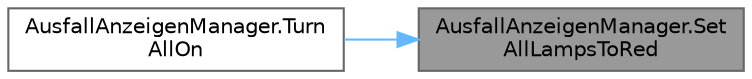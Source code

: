 digraph "AusfallAnzeigenManager.SetAllLampsToRed"
{
 // LATEX_PDF_SIZE
  bgcolor="transparent";
  edge [fontname=Helvetica,fontsize=10,labelfontname=Helvetica,labelfontsize=10];
  node [fontname=Helvetica,fontsize=10,shape=box,height=0.2,width=0.4];
  rankdir="RL";
  Node1 [id="Node000001",label="AusfallAnzeigenManager.Set\lAllLampsToRed",height=0.2,width=0.4,color="gray40", fillcolor="grey60", style="filled", fontcolor="black",tooltip="This method sets the colour of all lamps to red."];
  Node1 -> Node2 [id="edge1_Node000001_Node000002",dir="back",color="steelblue1",style="solid",tooltip=" "];
  Node2 [id="Node000002",label="AusfallAnzeigenManager.Turn\lAllOn",height=0.2,width=0.4,color="grey40", fillcolor="white", style="filled",URL="$class_ausfall_anzeigen_manager.html#af04e4931ce9dfe480762c752fd7703e3",tooltip="This method switches all displays on that were added to ausfallAnzeigen."];
}
